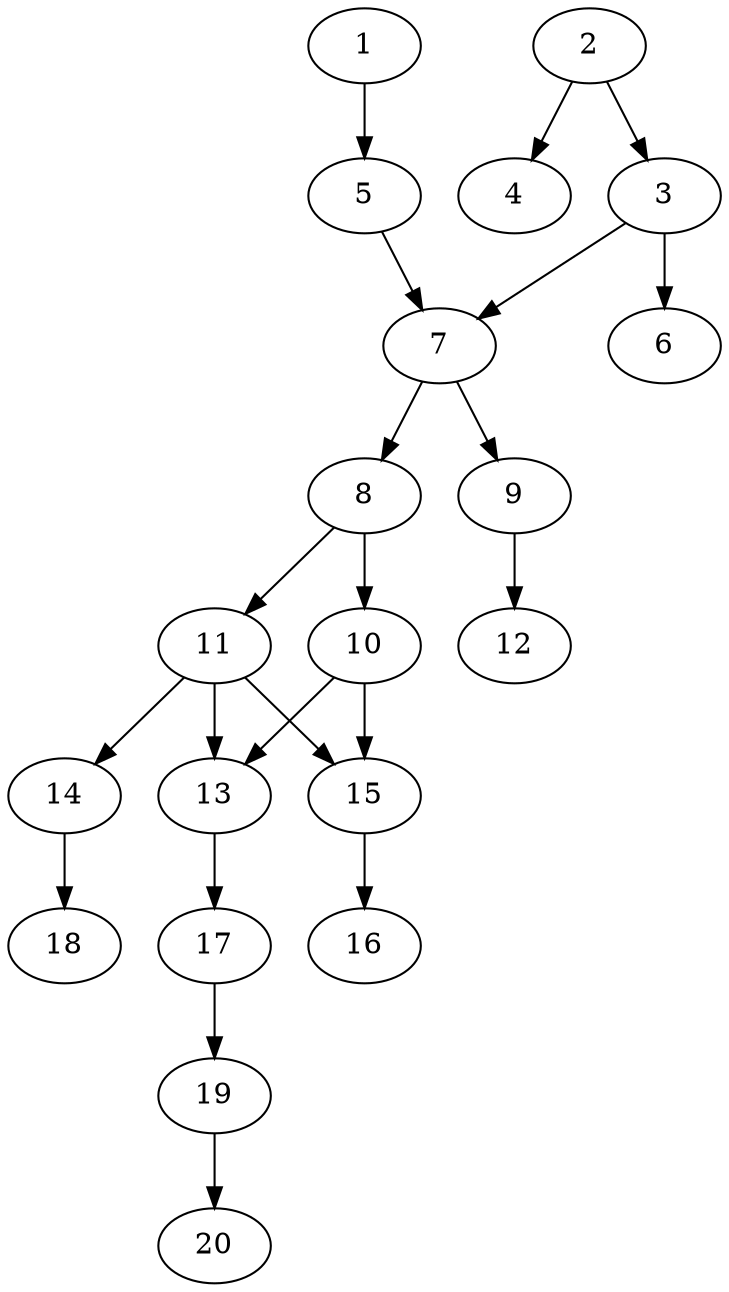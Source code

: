 // DAG automatically generated by daggen at Sat Jul 27 15:35:20 2019
// ./daggen --dot -n 20 --ccr 0.4 --fat 0.4 --regular 0.5 --density 0.5 --mindata 5242880 --maxdata 52428800 
digraph G {
  1 [size="83883520", alpha="0.18", expect_size="33553408"] 
  1 -> 5 [size ="33553408"]
  2 [size="16215040", alpha="0.07", expect_size="6486016"] 
  2 -> 3 [size ="6486016"]
  2 -> 4 [size ="6486016"]
  3 [size="61918720", alpha="0.18", expect_size="24767488"] 
  3 -> 6 [size ="24767488"]
  3 -> 7 [size ="24767488"]
  4 [size="49256960", alpha="0.05", expect_size="19702784"] 
  5 [size="92751360", alpha="0.00", expect_size="37100544"] 
  5 -> 7 [size ="37100544"]
  6 [size="70417920", alpha="0.10", expect_size="28167168"] 
  7 [size="24650240", alpha="0.03", expect_size="9860096"] 
  7 -> 8 [size ="9860096"]
  7 -> 9 [size ="9860096"]
  8 [size="111078400", alpha="0.16", expect_size="44431360"] 
  8 -> 10 [size ="44431360"]
  8 -> 11 [size ="44431360"]
  9 [size="29030400", alpha="0.11", expect_size="11612160"] 
  9 -> 12 [size ="11612160"]
  10 [size="107929600", alpha="0.15", expect_size="43171840"] 
  10 -> 13 [size ="43171840"]
  10 -> 15 [size ="43171840"]
  11 [size="126384640", alpha="0.12", expect_size="50553856"] 
  11 -> 13 [size ="50553856"]
  11 -> 14 [size ="50553856"]
  11 -> 15 [size ="50553856"]
  12 [size="116503040", alpha="0.12", expect_size="46601216"] 
  13 [size="40729600", alpha="0.03", expect_size="16291840"] 
  13 -> 17 [size ="16291840"]
  14 [size="27397120", alpha="0.10", expect_size="10958848"] 
  14 -> 18 [size ="10958848"]
  15 [size="59765760", alpha="0.03", expect_size="23906304"] 
  15 -> 16 [size ="23906304"]
  16 [size="61478400", alpha="0.04", expect_size="24591360"] 
  17 [size="121728000", alpha="0.10", expect_size="48691200"] 
  17 -> 19 [size ="48691200"]
  18 [size="19870720", alpha="0.02", expect_size="7948288"] 
  19 [size="114772480", alpha="0.01", expect_size="45908992"] 
  19 -> 20 [size ="45908992"]
  20 [size="64335360", alpha="0.11", expect_size="25734144"] 
}
